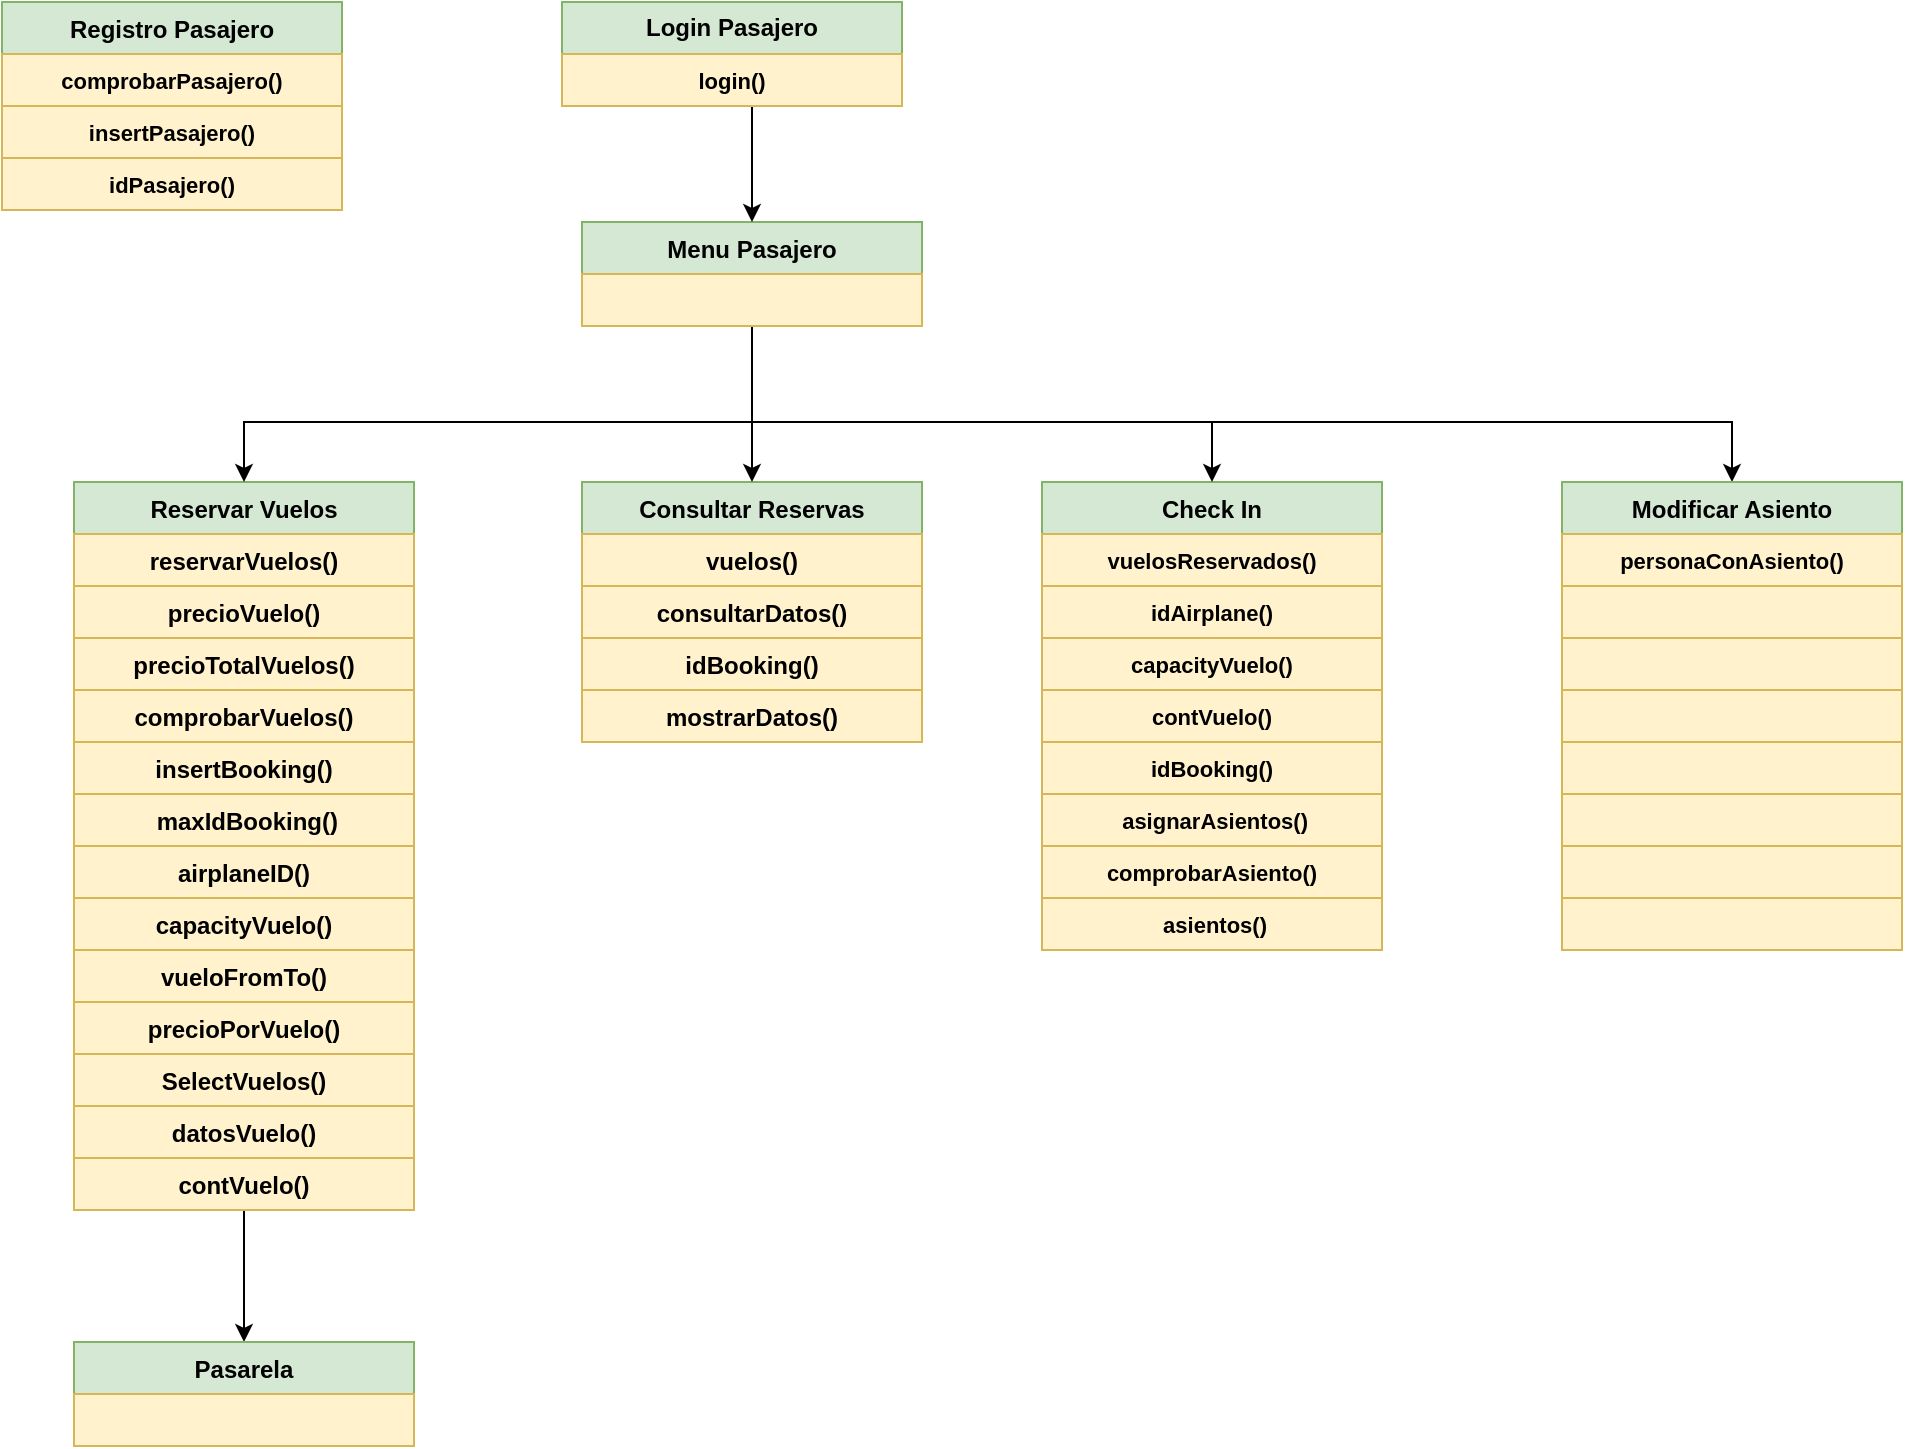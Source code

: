 <mxfile version="13.7.9" type="device"><diagram id="Rja8RbwtGSfOauzHTPhz" name="Página-1"><mxGraphModel dx="2591" dy="822" grid="1" gridSize="10" guides="1" tooltips="1" connect="1" arrows="1" fold="1" page="1" pageScale="1" pageWidth="1169" pageHeight="827" math="1" shadow="0"><root><mxCell id="0"/><mxCell id="1" parent="0"/><mxCell id="2gZghWKEiPPyivGKmYbx-24" style="edgeStyle=orthogonalEdgeStyle;rounded=0;orthogonalLoop=1;jettySize=auto;html=1;" parent="1" source="om1Nb-SVx7XguKgaJAyx-44" target="2gZghWKEiPPyivGKmYbx-14" edge="1"><mxGeometry relative="1" as="geometry"/></mxCell><mxCell id="om1Nb-SVx7XguKgaJAyx-44" value="Reservar Vuelos" style="swimlane;fontStyle=1;childLayout=stackLayout;horizontal=1;startSize=26;horizontalStack=0;resizeParent=1;resizeParentMax=0;resizeLast=0;collapsible=1;marginBottom=0;strokeColor=#82b366;fillColor=#d5e8d4;" parent="1" vertex="1"><mxGeometry x="-584" y="270" width="170" height="364" as="geometry"/></mxCell><mxCell id="om1Nb-SVx7XguKgaJAyx-45" value="reservarVuelos()" style="text;align=center;verticalAlign=middle;spacingLeft=4;spacingRight=4;overflow=hidden;rotatable=0;points=[[0,0.5],[1,0.5]];portConstraint=eastwest;fillColor=#fff2cc;strokeColor=#d6b656;fontStyle=1" parent="om1Nb-SVx7XguKgaJAyx-44" vertex="1"><mxGeometry y="26" width="170" height="26" as="geometry"/></mxCell><mxCell id="om1Nb-SVx7XguKgaJAyx-46" value="precioVuelo()" style="text;align=center;verticalAlign=middle;spacingLeft=4;spacingRight=4;overflow=hidden;rotatable=0;points=[[0,0.5],[1,0.5]];portConstraint=eastwest;fillColor=#fff2cc;strokeColor=#d6b656;fontStyle=1" parent="om1Nb-SVx7XguKgaJAyx-44" vertex="1"><mxGeometry y="52" width="170" height="26" as="geometry"/></mxCell><mxCell id="4RnxXHe9VxQw1fKqL_0q-2" value="precioTotalVuelos()" style="text;align=center;verticalAlign=middle;spacingLeft=4;spacingRight=4;overflow=hidden;rotatable=0;points=[[0,0.5],[1,0.5]];portConstraint=eastwest;fillColor=#fff2cc;strokeColor=#d6b656;fontStyle=1" parent="om1Nb-SVx7XguKgaJAyx-44" vertex="1"><mxGeometry y="78" width="170" height="26" as="geometry"/></mxCell><mxCell id="2gZghWKEiPPyivGKmYbx-1" value="comprobarVuelos()" style="text;align=center;verticalAlign=middle;spacingLeft=4;spacingRight=4;overflow=hidden;rotatable=0;points=[[0,0.5],[1,0.5]];portConstraint=eastwest;fillColor=#fff2cc;strokeColor=#d6b656;fontStyle=1" parent="om1Nb-SVx7XguKgaJAyx-44" vertex="1"><mxGeometry y="104" width="170" height="26" as="geometry"/></mxCell><mxCell id="2gZghWKEiPPyivGKmYbx-2" value="insertBooking()" style="text;align=center;verticalAlign=middle;spacingLeft=4;spacingRight=4;overflow=hidden;rotatable=0;points=[[0,0.5],[1,0.5]];portConstraint=eastwest;fillColor=#fff2cc;strokeColor=#d6b656;fontStyle=1" parent="om1Nb-SVx7XguKgaJAyx-44" vertex="1"><mxGeometry y="130" width="170" height="26" as="geometry"/></mxCell><mxCell id="2gZghWKEiPPyivGKmYbx-3" value=" maxIdBooking()" style="text;align=center;verticalAlign=middle;spacingLeft=4;spacingRight=4;overflow=hidden;rotatable=0;points=[[0,0.5],[1,0.5]];portConstraint=eastwest;fillColor=#fff2cc;strokeColor=#d6b656;fontStyle=1" parent="om1Nb-SVx7XguKgaJAyx-44" vertex="1"><mxGeometry y="156" width="170" height="26" as="geometry"/></mxCell><mxCell id="2gZghWKEiPPyivGKmYbx-4" value="airplaneID()" style="text;align=center;verticalAlign=middle;spacingLeft=4;spacingRight=4;overflow=hidden;rotatable=0;points=[[0,0.5],[1,0.5]];portConstraint=eastwest;fillColor=#fff2cc;strokeColor=#d6b656;fontStyle=1" parent="om1Nb-SVx7XguKgaJAyx-44" vertex="1"><mxGeometry y="182" width="170" height="26" as="geometry"/></mxCell><mxCell id="2gZghWKEiPPyivGKmYbx-5" value="capacityVuelo()" style="text;align=center;verticalAlign=middle;spacingLeft=4;spacingRight=4;overflow=hidden;rotatable=0;points=[[0,0.5],[1,0.5]];portConstraint=eastwest;fillColor=#fff2cc;strokeColor=#d6b656;fontStyle=1" parent="om1Nb-SVx7XguKgaJAyx-44" vertex="1"><mxGeometry y="208" width="170" height="26" as="geometry"/></mxCell><mxCell id="2gZghWKEiPPyivGKmYbx-6" value="vueloFromTo()" style="text;align=center;verticalAlign=middle;spacingLeft=4;spacingRight=4;overflow=hidden;rotatable=0;points=[[0,0.5],[1,0.5]];portConstraint=eastwest;fillColor=#fff2cc;strokeColor=#d6b656;fontStyle=1" parent="om1Nb-SVx7XguKgaJAyx-44" vertex="1"><mxGeometry y="234" width="170" height="26" as="geometry"/></mxCell><mxCell id="4RnxXHe9VxQw1fKqL_0q-1" value="precioPorVuelo()" style="text;align=center;verticalAlign=middle;spacingLeft=4;spacingRight=4;overflow=hidden;rotatable=0;points=[[0,0.5],[1,0.5]];portConstraint=eastwest;fillColor=#fff2cc;strokeColor=#d6b656;fontStyle=1" parent="om1Nb-SVx7XguKgaJAyx-44" vertex="1"><mxGeometry y="260" width="170" height="26" as="geometry"/></mxCell><mxCell id="2gZghWKEiPPyivGKmYbx-7" value="SelectVuelos()" style="text;align=center;verticalAlign=middle;spacingLeft=4;spacingRight=4;overflow=hidden;rotatable=0;points=[[0,0.5],[1,0.5]];portConstraint=eastwest;fillColor=#fff2cc;strokeColor=#d6b656;fontStyle=1" parent="om1Nb-SVx7XguKgaJAyx-44" vertex="1"><mxGeometry y="286" width="170" height="26" as="geometry"/></mxCell><mxCell id="Lcr1gNZwBBWb2tkuq3eF-2" value="datosVuelo()" style="text;align=center;verticalAlign=middle;spacingLeft=4;spacingRight=4;overflow=hidden;rotatable=0;points=[[0,0.5],[1,0.5]];portConstraint=eastwest;fillColor=#fff2cc;strokeColor=#d6b656;fontStyle=1" parent="om1Nb-SVx7XguKgaJAyx-44" vertex="1"><mxGeometry y="312" width="170" height="26" as="geometry"/></mxCell><mxCell id="Lcr1gNZwBBWb2tkuq3eF-3" value="contVuelo()" style="text;align=center;verticalAlign=middle;spacingLeft=4;spacingRight=4;overflow=hidden;rotatable=0;points=[[0,0.5],[1,0.5]];portConstraint=eastwest;fillColor=#fff2cc;strokeColor=#d6b656;fontStyle=1" parent="om1Nb-SVx7XguKgaJAyx-44" vertex="1"><mxGeometry y="338" width="170" height="26" as="geometry"/></mxCell><mxCell id="om1Nb-SVx7XguKgaJAyx-19" value="Consultar Reservas" style="swimlane;fontStyle=1;childLayout=stackLayout;horizontal=1;startSize=26;horizontalStack=0;resizeParent=1;resizeParentMax=0;resizeLast=0;collapsible=1;marginBottom=0;strokeColor=#82b366;fillColor=#d5e8d4;" parent="1" vertex="1"><mxGeometry x="-330" y="270" width="170" height="130" as="geometry"/></mxCell><mxCell id="om1Nb-SVx7XguKgaJAyx-20" value="vuelos()" style="text;align=center;verticalAlign=middle;spacingLeft=4;spacingRight=4;overflow=hidden;rotatable=0;points=[[0,0.5],[1,0.5]];portConstraint=eastwest;fillColor=#fff2cc;strokeColor=#d6b656;fontStyle=1" parent="om1Nb-SVx7XguKgaJAyx-19" vertex="1"><mxGeometry y="26" width="170" height="26" as="geometry"/></mxCell><mxCell id="om1Nb-SVx7XguKgaJAyx-21" value="consultarDatos()" style="text;align=center;verticalAlign=middle;spacingLeft=4;spacingRight=4;overflow=hidden;rotatable=0;points=[[0,0.5],[1,0.5]];portConstraint=eastwest;fillColor=#fff2cc;strokeColor=#d6b656;fontStyle=1" parent="om1Nb-SVx7XguKgaJAyx-19" vertex="1"><mxGeometry y="52" width="170" height="26" as="geometry"/></mxCell><mxCell id="pwBZ1yKlzE_sP8Ljurgl-1" value="idBooking()" style="text;align=center;verticalAlign=middle;spacingLeft=4;spacingRight=4;overflow=hidden;rotatable=0;points=[[0,0.5],[1,0.5]];portConstraint=eastwest;fillColor=#fff2cc;strokeColor=#d6b656;fontStyle=1" parent="om1Nb-SVx7XguKgaJAyx-19" vertex="1"><mxGeometry y="78" width="170" height="26" as="geometry"/></mxCell><mxCell id="Lcr1gNZwBBWb2tkuq3eF-1" value="mostrarDatos()" style="text;align=center;verticalAlign=middle;spacingLeft=4;spacingRight=4;overflow=hidden;rotatable=0;points=[[0,0.5],[1,0.5]];portConstraint=eastwest;fillColor=#fff2cc;strokeColor=#d6b656;fontStyle=1" parent="om1Nb-SVx7XguKgaJAyx-19" vertex="1"><mxGeometry y="104" width="170" height="26" as="geometry"/></mxCell><mxCell id="om1Nb-SVx7XguKgaJAyx-29" value="Check In" style="swimlane;fontStyle=1;childLayout=stackLayout;horizontal=1;startSize=26;horizontalStack=0;resizeParent=1;resizeParentMax=0;resizeLast=0;collapsible=1;marginBottom=0;strokeColor=#82b366;fillColor=#d5e8d4;" parent="1" vertex="1"><mxGeometry x="-100" y="270" width="170" height="234" as="geometry"/></mxCell><mxCell id="om1Nb-SVx7XguKgaJAyx-30" value="vuelosReservados()" style="text;align=center;verticalAlign=middle;spacingLeft=4;spacingRight=4;overflow=hidden;rotatable=0;points=[[0,0.5],[1,0.5]];portConstraint=eastwest;fillColor=#fff2cc;strokeColor=#d6b656;fontStyle=1;fontFamily=Helvetica;fontSize=11;" parent="om1Nb-SVx7XguKgaJAyx-29" vertex="1"><mxGeometry y="26" width="170" height="26" as="geometry"/></mxCell><mxCell id="Lcr1gNZwBBWb2tkuq3eF-4" value="idAirplane()" style="text;align=center;verticalAlign=middle;spacingLeft=4;spacingRight=4;overflow=hidden;rotatable=0;points=[[0,0.5],[1,0.5]];portConstraint=eastwest;fillColor=#fff2cc;strokeColor=#d6b656;fontStyle=1;fontFamily=Helvetica;fontSize=11;" parent="om1Nb-SVx7XguKgaJAyx-29" vertex="1"><mxGeometry y="52" width="170" height="26" as="geometry"/></mxCell><mxCell id="Lcr1gNZwBBWb2tkuq3eF-5" value="capacityVuelo()" style="text;align=center;verticalAlign=middle;spacingLeft=4;spacingRight=4;overflow=hidden;rotatable=0;points=[[0,0.5],[1,0.5]];portConstraint=eastwest;fillColor=#fff2cc;strokeColor=#d6b656;fontStyle=1;fontFamily=Helvetica;fontSize=11;" parent="om1Nb-SVx7XguKgaJAyx-29" vertex="1"><mxGeometry y="78" width="170" height="26" as="geometry"/></mxCell><mxCell id="Lcr1gNZwBBWb2tkuq3eF-6" value="contVuelo()" style="text;align=center;verticalAlign=middle;spacingLeft=4;spacingRight=4;overflow=hidden;rotatable=0;points=[[0,0.5],[1,0.5]];portConstraint=eastwest;fillColor=#fff2cc;strokeColor=#d6b656;fontStyle=1;fontFamily=Helvetica;fontSize=11;" parent="om1Nb-SVx7XguKgaJAyx-29" vertex="1"><mxGeometry y="104" width="170" height="26" as="geometry"/></mxCell><mxCell id="Lcr1gNZwBBWb2tkuq3eF-7" value="idBooking()" style="text;align=center;verticalAlign=middle;spacingLeft=4;spacingRight=4;overflow=hidden;rotatable=0;points=[[0,0.5],[1,0.5]];portConstraint=eastwest;fillColor=#fff2cc;strokeColor=#d6b656;fontStyle=1;fontFamily=Helvetica;fontSize=11;" parent="om1Nb-SVx7XguKgaJAyx-29" vertex="1"><mxGeometry y="130" width="170" height="26" as="geometry"/></mxCell><mxCell id="Lcr1gNZwBBWb2tkuq3eF-8" value=" asignarAsientos()" style="text;align=center;verticalAlign=middle;spacingLeft=4;spacingRight=4;overflow=hidden;rotatable=0;points=[[0,0.5],[1,0.5]];portConstraint=eastwest;fillColor=#fff2cc;strokeColor=#d6b656;fontStyle=1;fontFamily=Helvetica;fontSize=11;" parent="om1Nb-SVx7XguKgaJAyx-29" vertex="1"><mxGeometry y="156" width="170" height="26" as="geometry"/></mxCell><mxCell id="Lcr1gNZwBBWb2tkuq3eF-9" value="comprobarAsiento()" style="text;align=center;verticalAlign=middle;spacingLeft=4;spacingRight=4;overflow=hidden;rotatable=0;points=[[0,0.5],[1,0.5]];portConstraint=eastwest;fillColor=#fff2cc;strokeColor=#d6b656;fontStyle=1;fontFamily=Helvetica;fontSize=11;" parent="om1Nb-SVx7XguKgaJAyx-29" vertex="1"><mxGeometry y="182" width="170" height="26" as="geometry"/></mxCell><mxCell id="Lcr1gNZwBBWb2tkuq3eF-10" value=" asientos()" style="text;align=center;verticalAlign=middle;spacingLeft=4;spacingRight=4;overflow=hidden;rotatable=0;points=[[0,0.5],[1,0.5]];portConstraint=eastwest;fillColor=#fff2cc;strokeColor=#d6b656;fontStyle=1;fontFamily=Helvetica;fontSize=11;" parent="om1Nb-SVx7XguKgaJAyx-29" vertex="1"><mxGeometry y="208" width="170" height="26" as="geometry"/></mxCell><mxCell id="2gZghWKEiPPyivGKmYbx-10" style="edgeStyle=orthogonalEdgeStyle;rounded=0;orthogonalLoop=1;jettySize=auto;html=1;" parent="1" source="om1Nb-SVx7XguKgaJAyx-47" target="om1Nb-SVx7XguKgaJAyx-44" edge="1"><mxGeometry relative="1" as="geometry"><Array as="points"><mxPoint x="-245" y="240"/><mxPoint x="-499" y="240"/></Array></mxGeometry></mxCell><mxCell id="2gZghWKEiPPyivGKmYbx-12" style="edgeStyle=orthogonalEdgeStyle;rounded=0;orthogonalLoop=1;jettySize=auto;html=1;entryX=0.5;entryY=0;entryDx=0;entryDy=0;" parent="1" source="om1Nb-SVx7XguKgaJAyx-47" target="om1Nb-SVx7XguKgaJAyx-29" edge="1"><mxGeometry relative="1" as="geometry"><Array as="points"><mxPoint x="-245" y="240"/><mxPoint x="-15" y="240"/></Array></mxGeometry></mxCell><mxCell id="dbvBg384dlh5Nt80UgwY-1" style="edgeStyle=orthogonalEdgeStyle;rounded=0;orthogonalLoop=1;jettySize=auto;html=1;entryX=0.5;entryY=0;entryDx=0;entryDy=0;" edge="1" parent="1" source="om1Nb-SVx7XguKgaJAyx-47" target="dbvBg384dlh5Nt80UgwY-2"><mxGeometry relative="1" as="geometry"><mxPoint x="230" y="280" as="targetPoint"/><Array as="points"><mxPoint x="-245" y="240"/><mxPoint x="245" y="240"/></Array></mxGeometry></mxCell><mxCell id="om1Nb-SVx7XguKgaJAyx-47" value="Menu Pasajero" style="swimlane;fontStyle=1;childLayout=stackLayout;horizontal=1;startSize=26;horizontalStack=0;resizeParent=1;resizeParentMax=0;resizeLast=0;collapsible=1;marginBottom=0;strokeColor=#82b366;fillColor=#d5e8d4;" parent="1" vertex="1"><mxGeometry x="-330" y="140" width="170" height="52" as="geometry"/></mxCell><mxCell id="om1Nb-SVx7XguKgaJAyx-48" value="" style="text;align=center;verticalAlign=middle;spacingLeft=4;spacingRight=4;overflow=hidden;rotatable=0;points=[[0,0.5],[1,0.5]];portConstraint=eastwest;fillColor=#fff2cc;strokeColor=#d6b656;" parent="om1Nb-SVx7XguKgaJAyx-47" vertex="1"><mxGeometry y="26" width="170" height="26" as="geometry"/></mxCell><mxCell id="2gZghWKEiPPyivGKmYbx-9" style="edgeStyle=orthogonalEdgeStyle;rounded=0;orthogonalLoop=1;jettySize=auto;html=1;entryX=0.5;entryY=0;entryDx=0;entryDy=0;" parent="1" source="om1Nb-SVx7XguKgaJAyx-32" target="om1Nb-SVx7XguKgaJAyx-47" edge="1"><mxGeometry relative="1" as="geometry"><Array as="points"><mxPoint x="-245" y="100"/><mxPoint x="-245" y="100"/></Array></mxGeometry></mxCell><mxCell id="2gZghWKEiPPyivGKmYbx-11" style="edgeStyle=orthogonalEdgeStyle;rounded=0;orthogonalLoop=1;jettySize=auto;html=1;" parent="1" target="om1Nb-SVx7XguKgaJAyx-19" edge="1"><mxGeometry relative="1" as="geometry"><Array as="points"><mxPoint x="-245" y="240"/><mxPoint x="-245" y="240"/></Array><mxPoint x="-245" y="218" as="sourcePoint"/></mxGeometry></mxCell><mxCell id="om1Nb-SVx7XguKgaJAyx-32" value="Login Pasajero" style="swimlane;fontStyle=1;childLayout=stackLayout;horizontal=1;startSize=26;horizontalStack=0;resizeParent=1;resizeParentMax=0;resizeLast=0;collapsible=1;marginBottom=0;strokeColor=#82b366;fillColor=#d5e8d4;whiteSpace=wrap;" parent="1" vertex="1"><mxGeometry x="-340" y="30" width="170" height="52" as="geometry"/></mxCell><mxCell id="om1Nb-SVx7XguKgaJAyx-33" value="login()" style="text;align=center;verticalAlign=middle;spacingLeft=4;spacingRight=4;overflow=hidden;rotatable=0;points=[[0,0.5],[1,0.5]];portConstraint=eastwest;fillColor=#fff2cc;strokeColor=#d6b656;fontStyle=1;fontFamily=Helvetica;fontSize=11;" parent="om1Nb-SVx7XguKgaJAyx-32" vertex="1"><mxGeometry y="26" width="170" height="26" as="geometry"/></mxCell><mxCell id="2gZghWKEiPPyivGKmYbx-14" value="Pasarela" style="swimlane;fontStyle=1;childLayout=stackLayout;horizontal=1;startSize=26;horizontalStack=0;resizeParent=1;resizeParentMax=0;resizeLast=0;collapsible=1;marginBottom=0;strokeColor=#82b366;fillColor=#d5e8d4;" parent="1" vertex="1"><mxGeometry x="-584" y="700" width="170" height="52" as="geometry"/></mxCell><mxCell id="2gZghWKEiPPyivGKmYbx-22" value="" style="text;align=center;verticalAlign=middle;spacingLeft=4;spacingRight=4;overflow=hidden;rotatable=0;points=[[0,0.5],[1,0.5]];portConstraint=eastwest;fillColor=#fff2cc;strokeColor=#d6b656;fontStyle=1" parent="2gZghWKEiPPyivGKmYbx-14" vertex="1"><mxGeometry y="26" width="170" height="26" as="geometry"/></mxCell><mxCell id="dbvBg384dlh5Nt80UgwY-2" value="Modificar Asiento" style="swimlane;fontStyle=1;childLayout=stackLayout;horizontal=1;startSize=26;horizontalStack=0;resizeParent=1;resizeParentMax=0;resizeLast=0;collapsible=1;marginBottom=0;strokeColor=#82b366;fillColor=#d5e8d4;" vertex="1" parent="1"><mxGeometry x="160" y="270" width="170" height="234" as="geometry"/></mxCell><mxCell id="dbvBg384dlh5Nt80UgwY-3" value="personaConAsiento()" style="text;align=center;verticalAlign=middle;spacingLeft=4;spacingRight=4;overflow=hidden;rotatable=0;points=[[0,0.5],[1,0.5]];portConstraint=eastwest;fillColor=#fff2cc;strokeColor=#d6b656;fontStyle=1;fontFamily=Helvetica;fontSize=11;" vertex="1" parent="dbvBg384dlh5Nt80UgwY-2"><mxGeometry y="26" width="170" height="26" as="geometry"/></mxCell><mxCell id="dbvBg384dlh5Nt80UgwY-4" value="" style="text;align=center;verticalAlign=middle;spacingLeft=4;spacingRight=4;overflow=hidden;rotatable=0;points=[[0,0.5],[1,0.5]];portConstraint=eastwest;fillColor=#fff2cc;strokeColor=#d6b656;fontStyle=1;fontFamily=Helvetica;fontSize=11;" vertex="1" parent="dbvBg384dlh5Nt80UgwY-2"><mxGeometry y="52" width="170" height="26" as="geometry"/></mxCell><mxCell id="dbvBg384dlh5Nt80UgwY-5" value="" style="text;align=center;verticalAlign=middle;spacingLeft=4;spacingRight=4;overflow=hidden;rotatable=0;points=[[0,0.5],[1,0.5]];portConstraint=eastwest;fillColor=#fff2cc;strokeColor=#d6b656;fontStyle=1;fontFamily=Helvetica;fontSize=11;" vertex="1" parent="dbvBg384dlh5Nt80UgwY-2"><mxGeometry y="78" width="170" height="26" as="geometry"/></mxCell><mxCell id="dbvBg384dlh5Nt80UgwY-6" value="" style="text;align=center;verticalAlign=middle;spacingLeft=4;spacingRight=4;overflow=hidden;rotatable=0;points=[[0,0.5],[1,0.5]];portConstraint=eastwest;fillColor=#fff2cc;strokeColor=#d6b656;fontStyle=1;fontFamily=Helvetica;fontSize=11;" vertex="1" parent="dbvBg384dlh5Nt80UgwY-2"><mxGeometry y="104" width="170" height="26" as="geometry"/></mxCell><mxCell id="dbvBg384dlh5Nt80UgwY-7" value="" style="text;align=center;verticalAlign=middle;spacingLeft=4;spacingRight=4;overflow=hidden;rotatable=0;points=[[0,0.5],[1,0.5]];portConstraint=eastwest;fillColor=#fff2cc;strokeColor=#d6b656;fontStyle=1;fontFamily=Helvetica;fontSize=11;" vertex="1" parent="dbvBg384dlh5Nt80UgwY-2"><mxGeometry y="130" width="170" height="26" as="geometry"/></mxCell><mxCell id="dbvBg384dlh5Nt80UgwY-8" value="" style="text;align=center;verticalAlign=middle;spacingLeft=4;spacingRight=4;overflow=hidden;rotatable=0;points=[[0,0.5],[1,0.5]];portConstraint=eastwest;fillColor=#fff2cc;strokeColor=#d6b656;fontStyle=1;fontFamily=Helvetica;fontSize=11;" vertex="1" parent="dbvBg384dlh5Nt80UgwY-2"><mxGeometry y="156" width="170" height="26" as="geometry"/></mxCell><mxCell id="dbvBg384dlh5Nt80UgwY-9" value="" style="text;align=center;verticalAlign=middle;spacingLeft=4;spacingRight=4;overflow=hidden;rotatable=0;points=[[0,0.5],[1,0.5]];portConstraint=eastwest;fillColor=#fff2cc;strokeColor=#d6b656;fontStyle=1;fontFamily=Helvetica;fontSize=11;" vertex="1" parent="dbvBg384dlh5Nt80UgwY-2"><mxGeometry y="182" width="170" height="26" as="geometry"/></mxCell><mxCell id="dbvBg384dlh5Nt80UgwY-10" value="" style="text;align=center;verticalAlign=middle;spacingLeft=4;spacingRight=4;overflow=hidden;rotatable=0;points=[[0,0.5],[1,0.5]];portConstraint=eastwest;fillColor=#fff2cc;strokeColor=#d6b656;fontStyle=1;fontFamily=Helvetica;fontSize=11;" vertex="1" parent="dbvBg384dlh5Nt80UgwY-2"><mxGeometry y="208" width="170" height="26" as="geometry"/></mxCell><mxCell id="om1Nb-SVx7XguKgaJAyx-2" value="Registro Pasajero" style="swimlane;fontStyle=1;childLayout=stackLayout;horizontal=1;startSize=26;horizontalStack=0;resizeParent=1;resizeParentMax=0;resizeLast=0;collapsible=1;marginBottom=0;strokeColor=#82b366;fillColor=#d5e8d4;" parent="1" vertex="1"><mxGeometry x="-620" y="30" width="170" height="104" as="geometry"/></mxCell><mxCell id="om1Nb-SVx7XguKgaJAyx-3" value="comprobarPasajero()" style="text;align=center;verticalAlign=middle;spacingLeft=4;spacingRight=4;overflow=hidden;rotatable=0;points=[[0,0.5],[1,0.5]];portConstraint=eastwest;fillColor=#fff2cc;strokeColor=#d6b656;fontStyle=1;fontFamily=Helvetica;fontSize=11;" parent="om1Nb-SVx7XguKgaJAyx-2" vertex="1"><mxGeometry y="26" width="170" height="26" as="geometry"/></mxCell><mxCell id="om1Nb-SVx7XguKgaJAyx-28" value="insertPasajero()" style="text;align=center;verticalAlign=middle;spacingLeft=4;spacingRight=4;overflow=hidden;rotatable=0;points=[[0,0.5],[1,0.5]];portConstraint=eastwest;fillColor=#fff2cc;strokeColor=#d6b656;fontStyle=1;fontFamily=Helvetica;fontSize=11;" parent="om1Nb-SVx7XguKgaJAyx-2" vertex="1"><mxGeometry y="52" width="170" height="26" as="geometry"/></mxCell><mxCell id="om1Nb-SVx7XguKgaJAyx-50" value="idPasajero()" style="text;align=center;verticalAlign=middle;spacingLeft=4;spacingRight=4;overflow=hidden;rotatable=0;points=[[0,0.5],[1,0.5]];portConstraint=eastwest;fillColor=#fff2cc;strokeColor=#d6b656;fontStyle=1;fontFamily=Helvetica;fontSize=11;" parent="om1Nb-SVx7XguKgaJAyx-2" vertex="1"><mxGeometry y="78" width="170" height="26" as="geometry"/></mxCell></root></mxGraphModel></diagram></mxfile>